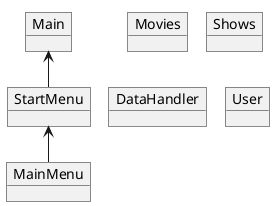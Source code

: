 @startuml
!pragma layout smetana

object Main
object StartMenu
object MainMenu
object Movies
object Shows
object DataHandler
object User



Main <-- StartMenu
StartMenu <-- MainMenu





@enduml